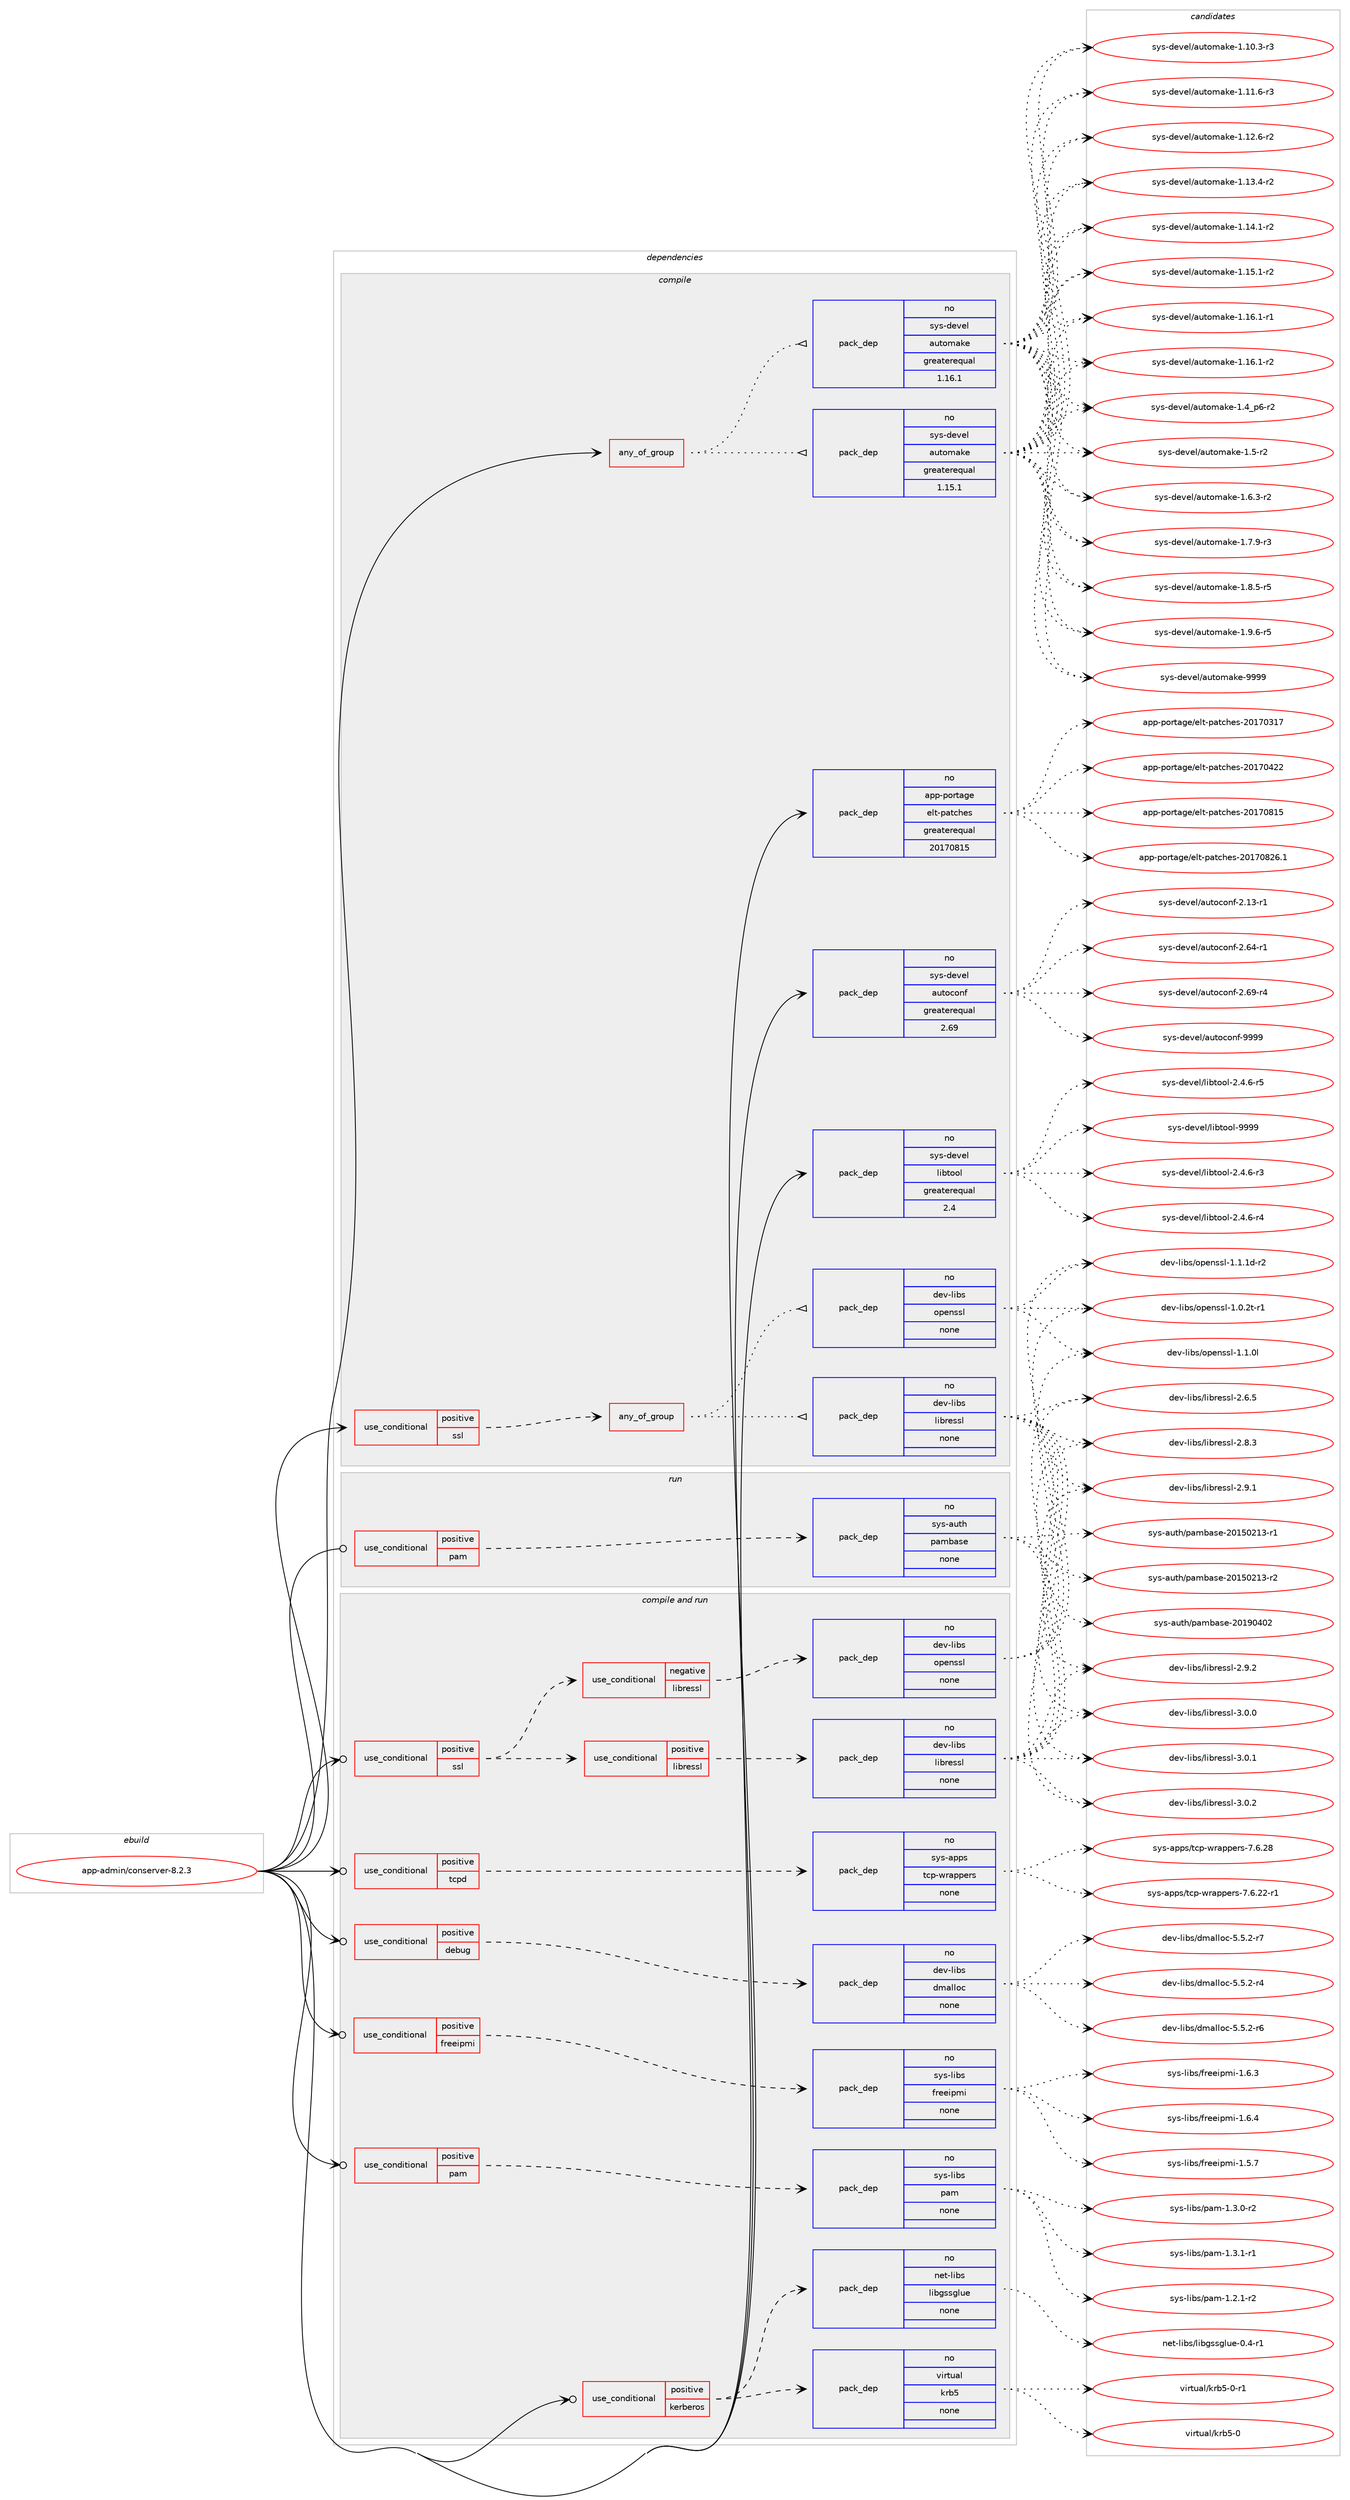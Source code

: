 digraph prolog {

# *************
# Graph options
# *************

newrank=true;
concentrate=true;
compound=true;
graph [rankdir=LR,fontname=Helvetica,fontsize=10,ranksep=1.5];#, ranksep=2.5, nodesep=0.2];
edge  [arrowhead=vee];
node  [fontname=Helvetica,fontsize=10];

# **********
# The ebuild
# **********

subgraph cluster_leftcol {
color=gray;
rank=same;
label=<<i>ebuild</i>>;
id [label="app-admin/conserver-8.2.3", color=red, width=4, href="../app-admin/conserver-8.2.3.svg"];
}

# ****************
# The dependencies
# ****************

subgraph cluster_midcol {
color=gray;
label=<<i>dependencies</i>>;
subgraph cluster_compile {
fillcolor="#eeeeee";
style=filled;
label=<<i>compile</i>>;
subgraph any8179 {
dependency466097 [label=<<TABLE BORDER="0" CELLBORDER="1" CELLSPACING="0" CELLPADDING="4"><TR><TD CELLPADDING="10">any_of_group</TD></TR></TABLE>>, shape=none, color=red];subgraph pack346766 {
dependency466098 [label=<<TABLE BORDER="0" CELLBORDER="1" CELLSPACING="0" CELLPADDING="4" WIDTH="220"><TR><TD ROWSPAN="6" CELLPADDING="30">pack_dep</TD></TR><TR><TD WIDTH="110">no</TD></TR><TR><TD>sys-devel</TD></TR><TR><TD>automake</TD></TR><TR><TD>greaterequal</TD></TR><TR><TD>1.16.1</TD></TR></TABLE>>, shape=none, color=blue];
}
dependency466097:e -> dependency466098:w [weight=20,style="dotted",arrowhead="oinv"];
subgraph pack346767 {
dependency466099 [label=<<TABLE BORDER="0" CELLBORDER="1" CELLSPACING="0" CELLPADDING="4" WIDTH="220"><TR><TD ROWSPAN="6" CELLPADDING="30">pack_dep</TD></TR><TR><TD WIDTH="110">no</TD></TR><TR><TD>sys-devel</TD></TR><TR><TD>automake</TD></TR><TR><TD>greaterequal</TD></TR><TR><TD>1.15.1</TD></TR></TABLE>>, shape=none, color=blue];
}
dependency466097:e -> dependency466099:w [weight=20,style="dotted",arrowhead="oinv"];
}
id:e -> dependency466097:w [weight=20,style="solid",arrowhead="vee"];
subgraph cond110854 {
dependency466100 [label=<<TABLE BORDER="0" CELLBORDER="1" CELLSPACING="0" CELLPADDING="4"><TR><TD ROWSPAN="3" CELLPADDING="10">use_conditional</TD></TR><TR><TD>positive</TD></TR><TR><TD>ssl</TD></TR></TABLE>>, shape=none, color=red];
subgraph any8180 {
dependency466101 [label=<<TABLE BORDER="0" CELLBORDER="1" CELLSPACING="0" CELLPADDING="4"><TR><TD CELLPADDING="10">any_of_group</TD></TR></TABLE>>, shape=none, color=red];subgraph pack346768 {
dependency466102 [label=<<TABLE BORDER="0" CELLBORDER="1" CELLSPACING="0" CELLPADDING="4" WIDTH="220"><TR><TD ROWSPAN="6" CELLPADDING="30">pack_dep</TD></TR><TR><TD WIDTH="110">no</TD></TR><TR><TD>dev-libs</TD></TR><TR><TD>openssl</TD></TR><TR><TD>none</TD></TR><TR><TD></TD></TR></TABLE>>, shape=none, color=blue];
}
dependency466101:e -> dependency466102:w [weight=20,style="dotted",arrowhead="oinv"];
subgraph pack346769 {
dependency466103 [label=<<TABLE BORDER="0" CELLBORDER="1" CELLSPACING="0" CELLPADDING="4" WIDTH="220"><TR><TD ROWSPAN="6" CELLPADDING="30">pack_dep</TD></TR><TR><TD WIDTH="110">no</TD></TR><TR><TD>dev-libs</TD></TR><TR><TD>libressl</TD></TR><TR><TD>none</TD></TR><TR><TD></TD></TR></TABLE>>, shape=none, color=blue];
}
dependency466101:e -> dependency466103:w [weight=20,style="dotted",arrowhead="oinv"];
}
dependency466100:e -> dependency466101:w [weight=20,style="dashed",arrowhead="vee"];
}
id:e -> dependency466100:w [weight=20,style="solid",arrowhead="vee"];
subgraph pack346770 {
dependency466104 [label=<<TABLE BORDER="0" CELLBORDER="1" CELLSPACING="0" CELLPADDING="4" WIDTH="220"><TR><TD ROWSPAN="6" CELLPADDING="30">pack_dep</TD></TR><TR><TD WIDTH="110">no</TD></TR><TR><TD>app-portage</TD></TR><TR><TD>elt-patches</TD></TR><TR><TD>greaterequal</TD></TR><TR><TD>20170815</TD></TR></TABLE>>, shape=none, color=blue];
}
id:e -> dependency466104:w [weight=20,style="solid",arrowhead="vee"];
subgraph pack346771 {
dependency466105 [label=<<TABLE BORDER="0" CELLBORDER="1" CELLSPACING="0" CELLPADDING="4" WIDTH="220"><TR><TD ROWSPAN="6" CELLPADDING="30">pack_dep</TD></TR><TR><TD WIDTH="110">no</TD></TR><TR><TD>sys-devel</TD></TR><TR><TD>autoconf</TD></TR><TR><TD>greaterequal</TD></TR><TR><TD>2.69</TD></TR></TABLE>>, shape=none, color=blue];
}
id:e -> dependency466105:w [weight=20,style="solid",arrowhead="vee"];
subgraph pack346772 {
dependency466106 [label=<<TABLE BORDER="0" CELLBORDER="1" CELLSPACING="0" CELLPADDING="4" WIDTH="220"><TR><TD ROWSPAN="6" CELLPADDING="30">pack_dep</TD></TR><TR><TD WIDTH="110">no</TD></TR><TR><TD>sys-devel</TD></TR><TR><TD>libtool</TD></TR><TR><TD>greaterequal</TD></TR><TR><TD>2.4</TD></TR></TABLE>>, shape=none, color=blue];
}
id:e -> dependency466106:w [weight=20,style="solid",arrowhead="vee"];
}
subgraph cluster_compileandrun {
fillcolor="#eeeeee";
style=filled;
label=<<i>compile and run</i>>;
subgraph cond110855 {
dependency466107 [label=<<TABLE BORDER="0" CELLBORDER="1" CELLSPACING="0" CELLPADDING="4"><TR><TD ROWSPAN="3" CELLPADDING="10">use_conditional</TD></TR><TR><TD>positive</TD></TR><TR><TD>debug</TD></TR></TABLE>>, shape=none, color=red];
subgraph pack346773 {
dependency466108 [label=<<TABLE BORDER="0" CELLBORDER="1" CELLSPACING="0" CELLPADDING="4" WIDTH="220"><TR><TD ROWSPAN="6" CELLPADDING="30">pack_dep</TD></TR><TR><TD WIDTH="110">no</TD></TR><TR><TD>dev-libs</TD></TR><TR><TD>dmalloc</TD></TR><TR><TD>none</TD></TR><TR><TD></TD></TR></TABLE>>, shape=none, color=blue];
}
dependency466107:e -> dependency466108:w [weight=20,style="dashed",arrowhead="vee"];
}
id:e -> dependency466107:w [weight=20,style="solid",arrowhead="odotvee"];
subgraph cond110856 {
dependency466109 [label=<<TABLE BORDER="0" CELLBORDER="1" CELLSPACING="0" CELLPADDING="4"><TR><TD ROWSPAN="3" CELLPADDING="10">use_conditional</TD></TR><TR><TD>positive</TD></TR><TR><TD>freeipmi</TD></TR></TABLE>>, shape=none, color=red];
subgraph pack346774 {
dependency466110 [label=<<TABLE BORDER="0" CELLBORDER="1" CELLSPACING="0" CELLPADDING="4" WIDTH="220"><TR><TD ROWSPAN="6" CELLPADDING="30">pack_dep</TD></TR><TR><TD WIDTH="110">no</TD></TR><TR><TD>sys-libs</TD></TR><TR><TD>freeipmi</TD></TR><TR><TD>none</TD></TR><TR><TD></TD></TR></TABLE>>, shape=none, color=blue];
}
dependency466109:e -> dependency466110:w [weight=20,style="dashed",arrowhead="vee"];
}
id:e -> dependency466109:w [weight=20,style="solid",arrowhead="odotvee"];
subgraph cond110857 {
dependency466111 [label=<<TABLE BORDER="0" CELLBORDER="1" CELLSPACING="0" CELLPADDING="4"><TR><TD ROWSPAN="3" CELLPADDING="10">use_conditional</TD></TR><TR><TD>positive</TD></TR><TR><TD>kerberos</TD></TR></TABLE>>, shape=none, color=red];
subgraph pack346775 {
dependency466112 [label=<<TABLE BORDER="0" CELLBORDER="1" CELLSPACING="0" CELLPADDING="4" WIDTH="220"><TR><TD ROWSPAN="6" CELLPADDING="30">pack_dep</TD></TR><TR><TD WIDTH="110">no</TD></TR><TR><TD>virtual</TD></TR><TR><TD>krb5</TD></TR><TR><TD>none</TD></TR><TR><TD></TD></TR></TABLE>>, shape=none, color=blue];
}
dependency466111:e -> dependency466112:w [weight=20,style="dashed",arrowhead="vee"];
subgraph pack346776 {
dependency466113 [label=<<TABLE BORDER="0" CELLBORDER="1" CELLSPACING="0" CELLPADDING="4" WIDTH="220"><TR><TD ROWSPAN="6" CELLPADDING="30">pack_dep</TD></TR><TR><TD WIDTH="110">no</TD></TR><TR><TD>net-libs</TD></TR><TR><TD>libgssglue</TD></TR><TR><TD>none</TD></TR><TR><TD></TD></TR></TABLE>>, shape=none, color=blue];
}
dependency466111:e -> dependency466113:w [weight=20,style="dashed",arrowhead="vee"];
}
id:e -> dependency466111:w [weight=20,style="solid",arrowhead="odotvee"];
subgraph cond110858 {
dependency466114 [label=<<TABLE BORDER="0" CELLBORDER="1" CELLSPACING="0" CELLPADDING="4"><TR><TD ROWSPAN="3" CELLPADDING="10">use_conditional</TD></TR><TR><TD>positive</TD></TR><TR><TD>pam</TD></TR></TABLE>>, shape=none, color=red];
subgraph pack346777 {
dependency466115 [label=<<TABLE BORDER="0" CELLBORDER="1" CELLSPACING="0" CELLPADDING="4" WIDTH="220"><TR><TD ROWSPAN="6" CELLPADDING="30">pack_dep</TD></TR><TR><TD WIDTH="110">no</TD></TR><TR><TD>sys-libs</TD></TR><TR><TD>pam</TD></TR><TR><TD>none</TD></TR><TR><TD></TD></TR></TABLE>>, shape=none, color=blue];
}
dependency466114:e -> dependency466115:w [weight=20,style="dashed",arrowhead="vee"];
}
id:e -> dependency466114:w [weight=20,style="solid",arrowhead="odotvee"];
subgraph cond110859 {
dependency466116 [label=<<TABLE BORDER="0" CELLBORDER="1" CELLSPACING="0" CELLPADDING="4"><TR><TD ROWSPAN="3" CELLPADDING="10">use_conditional</TD></TR><TR><TD>positive</TD></TR><TR><TD>ssl</TD></TR></TABLE>>, shape=none, color=red];
subgraph cond110860 {
dependency466117 [label=<<TABLE BORDER="0" CELLBORDER="1" CELLSPACING="0" CELLPADDING="4"><TR><TD ROWSPAN="3" CELLPADDING="10">use_conditional</TD></TR><TR><TD>negative</TD></TR><TR><TD>libressl</TD></TR></TABLE>>, shape=none, color=red];
subgraph pack346778 {
dependency466118 [label=<<TABLE BORDER="0" CELLBORDER="1" CELLSPACING="0" CELLPADDING="4" WIDTH="220"><TR><TD ROWSPAN="6" CELLPADDING="30">pack_dep</TD></TR><TR><TD WIDTH="110">no</TD></TR><TR><TD>dev-libs</TD></TR><TR><TD>openssl</TD></TR><TR><TD>none</TD></TR><TR><TD></TD></TR></TABLE>>, shape=none, color=blue];
}
dependency466117:e -> dependency466118:w [weight=20,style="dashed",arrowhead="vee"];
}
dependency466116:e -> dependency466117:w [weight=20,style="dashed",arrowhead="vee"];
subgraph cond110861 {
dependency466119 [label=<<TABLE BORDER="0" CELLBORDER="1" CELLSPACING="0" CELLPADDING="4"><TR><TD ROWSPAN="3" CELLPADDING="10">use_conditional</TD></TR><TR><TD>positive</TD></TR><TR><TD>libressl</TD></TR></TABLE>>, shape=none, color=red];
subgraph pack346779 {
dependency466120 [label=<<TABLE BORDER="0" CELLBORDER="1" CELLSPACING="0" CELLPADDING="4" WIDTH="220"><TR><TD ROWSPAN="6" CELLPADDING="30">pack_dep</TD></TR><TR><TD WIDTH="110">no</TD></TR><TR><TD>dev-libs</TD></TR><TR><TD>libressl</TD></TR><TR><TD>none</TD></TR><TR><TD></TD></TR></TABLE>>, shape=none, color=blue];
}
dependency466119:e -> dependency466120:w [weight=20,style="dashed",arrowhead="vee"];
}
dependency466116:e -> dependency466119:w [weight=20,style="dashed",arrowhead="vee"];
}
id:e -> dependency466116:w [weight=20,style="solid",arrowhead="odotvee"];
subgraph cond110862 {
dependency466121 [label=<<TABLE BORDER="0" CELLBORDER="1" CELLSPACING="0" CELLPADDING="4"><TR><TD ROWSPAN="3" CELLPADDING="10">use_conditional</TD></TR><TR><TD>positive</TD></TR><TR><TD>tcpd</TD></TR></TABLE>>, shape=none, color=red];
subgraph pack346780 {
dependency466122 [label=<<TABLE BORDER="0" CELLBORDER="1" CELLSPACING="0" CELLPADDING="4" WIDTH="220"><TR><TD ROWSPAN="6" CELLPADDING="30">pack_dep</TD></TR><TR><TD WIDTH="110">no</TD></TR><TR><TD>sys-apps</TD></TR><TR><TD>tcp-wrappers</TD></TR><TR><TD>none</TD></TR><TR><TD></TD></TR></TABLE>>, shape=none, color=blue];
}
dependency466121:e -> dependency466122:w [weight=20,style="dashed",arrowhead="vee"];
}
id:e -> dependency466121:w [weight=20,style="solid",arrowhead="odotvee"];
}
subgraph cluster_run {
fillcolor="#eeeeee";
style=filled;
label=<<i>run</i>>;
subgraph cond110863 {
dependency466123 [label=<<TABLE BORDER="0" CELLBORDER="1" CELLSPACING="0" CELLPADDING="4"><TR><TD ROWSPAN="3" CELLPADDING="10">use_conditional</TD></TR><TR><TD>positive</TD></TR><TR><TD>pam</TD></TR></TABLE>>, shape=none, color=red];
subgraph pack346781 {
dependency466124 [label=<<TABLE BORDER="0" CELLBORDER="1" CELLSPACING="0" CELLPADDING="4" WIDTH="220"><TR><TD ROWSPAN="6" CELLPADDING="30">pack_dep</TD></TR><TR><TD WIDTH="110">no</TD></TR><TR><TD>sys-auth</TD></TR><TR><TD>pambase</TD></TR><TR><TD>none</TD></TR><TR><TD></TD></TR></TABLE>>, shape=none, color=blue];
}
dependency466123:e -> dependency466124:w [weight=20,style="dashed",arrowhead="vee"];
}
id:e -> dependency466123:w [weight=20,style="solid",arrowhead="odot"];
}
}

# **************
# The candidates
# **************

subgraph cluster_choices {
rank=same;
color=gray;
label=<<i>candidates</i>>;

subgraph choice346766 {
color=black;
nodesep=1;
choice11512111545100101118101108479711711611110997107101454946494846514511451 [label="sys-devel/automake-1.10.3-r3", color=red, width=4,href="../sys-devel/automake-1.10.3-r3.svg"];
choice11512111545100101118101108479711711611110997107101454946494946544511451 [label="sys-devel/automake-1.11.6-r3", color=red, width=4,href="../sys-devel/automake-1.11.6-r3.svg"];
choice11512111545100101118101108479711711611110997107101454946495046544511450 [label="sys-devel/automake-1.12.6-r2", color=red, width=4,href="../sys-devel/automake-1.12.6-r2.svg"];
choice11512111545100101118101108479711711611110997107101454946495146524511450 [label="sys-devel/automake-1.13.4-r2", color=red, width=4,href="../sys-devel/automake-1.13.4-r2.svg"];
choice11512111545100101118101108479711711611110997107101454946495246494511450 [label="sys-devel/automake-1.14.1-r2", color=red, width=4,href="../sys-devel/automake-1.14.1-r2.svg"];
choice11512111545100101118101108479711711611110997107101454946495346494511450 [label="sys-devel/automake-1.15.1-r2", color=red, width=4,href="../sys-devel/automake-1.15.1-r2.svg"];
choice11512111545100101118101108479711711611110997107101454946495446494511449 [label="sys-devel/automake-1.16.1-r1", color=red, width=4,href="../sys-devel/automake-1.16.1-r1.svg"];
choice11512111545100101118101108479711711611110997107101454946495446494511450 [label="sys-devel/automake-1.16.1-r2", color=red, width=4,href="../sys-devel/automake-1.16.1-r2.svg"];
choice115121115451001011181011084797117116111109971071014549465295112544511450 [label="sys-devel/automake-1.4_p6-r2", color=red, width=4,href="../sys-devel/automake-1.4_p6-r2.svg"];
choice11512111545100101118101108479711711611110997107101454946534511450 [label="sys-devel/automake-1.5-r2", color=red, width=4,href="../sys-devel/automake-1.5-r2.svg"];
choice115121115451001011181011084797117116111109971071014549465446514511450 [label="sys-devel/automake-1.6.3-r2", color=red, width=4,href="../sys-devel/automake-1.6.3-r2.svg"];
choice115121115451001011181011084797117116111109971071014549465546574511451 [label="sys-devel/automake-1.7.9-r3", color=red, width=4,href="../sys-devel/automake-1.7.9-r3.svg"];
choice115121115451001011181011084797117116111109971071014549465646534511453 [label="sys-devel/automake-1.8.5-r5", color=red, width=4,href="../sys-devel/automake-1.8.5-r5.svg"];
choice115121115451001011181011084797117116111109971071014549465746544511453 [label="sys-devel/automake-1.9.6-r5", color=red, width=4,href="../sys-devel/automake-1.9.6-r5.svg"];
choice115121115451001011181011084797117116111109971071014557575757 [label="sys-devel/automake-9999", color=red, width=4,href="../sys-devel/automake-9999.svg"];
dependency466098:e -> choice11512111545100101118101108479711711611110997107101454946494846514511451:w [style=dotted,weight="100"];
dependency466098:e -> choice11512111545100101118101108479711711611110997107101454946494946544511451:w [style=dotted,weight="100"];
dependency466098:e -> choice11512111545100101118101108479711711611110997107101454946495046544511450:w [style=dotted,weight="100"];
dependency466098:e -> choice11512111545100101118101108479711711611110997107101454946495146524511450:w [style=dotted,weight="100"];
dependency466098:e -> choice11512111545100101118101108479711711611110997107101454946495246494511450:w [style=dotted,weight="100"];
dependency466098:e -> choice11512111545100101118101108479711711611110997107101454946495346494511450:w [style=dotted,weight="100"];
dependency466098:e -> choice11512111545100101118101108479711711611110997107101454946495446494511449:w [style=dotted,weight="100"];
dependency466098:e -> choice11512111545100101118101108479711711611110997107101454946495446494511450:w [style=dotted,weight="100"];
dependency466098:e -> choice115121115451001011181011084797117116111109971071014549465295112544511450:w [style=dotted,weight="100"];
dependency466098:e -> choice11512111545100101118101108479711711611110997107101454946534511450:w [style=dotted,weight="100"];
dependency466098:e -> choice115121115451001011181011084797117116111109971071014549465446514511450:w [style=dotted,weight="100"];
dependency466098:e -> choice115121115451001011181011084797117116111109971071014549465546574511451:w [style=dotted,weight="100"];
dependency466098:e -> choice115121115451001011181011084797117116111109971071014549465646534511453:w [style=dotted,weight="100"];
dependency466098:e -> choice115121115451001011181011084797117116111109971071014549465746544511453:w [style=dotted,weight="100"];
dependency466098:e -> choice115121115451001011181011084797117116111109971071014557575757:w [style=dotted,weight="100"];
}
subgraph choice346767 {
color=black;
nodesep=1;
choice11512111545100101118101108479711711611110997107101454946494846514511451 [label="sys-devel/automake-1.10.3-r3", color=red, width=4,href="../sys-devel/automake-1.10.3-r3.svg"];
choice11512111545100101118101108479711711611110997107101454946494946544511451 [label="sys-devel/automake-1.11.6-r3", color=red, width=4,href="../sys-devel/automake-1.11.6-r3.svg"];
choice11512111545100101118101108479711711611110997107101454946495046544511450 [label="sys-devel/automake-1.12.6-r2", color=red, width=4,href="../sys-devel/automake-1.12.6-r2.svg"];
choice11512111545100101118101108479711711611110997107101454946495146524511450 [label="sys-devel/automake-1.13.4-r2", color=red, width=4,href="../sys-devel/automake-1.13.4-r2.svg"];
choice11512111545100101118101108479711711611110997107101454946495246494511450 [label="sys-devel/automake-1.14.1-r2", color=red, width=4,href="../sys-devel/automake-1.14.1-r2.svg"];
choice11512111545100101118101108479711711611110997107101454946495346494511450 [label="sys-devel/automake-1.15.1-r2", color=red, width=4,href="../sys-devel/automake-1.15.1-r2.svg"];
choice11512111545100101118101108479711711611110997107101454946495446494511449 [label="sys-devel/automake-1.16.1-r1", color=red, width=4,href="../sys-devel/automake-1.16.1-r1.svg"];
choice11512111545100101118101108479711711611110997107101454946495446494511450 [label="sys-devel/automake-1.16.1-r2", color=red, width=4,href="../sys-devel/automake-1.16.1-r2.svg"];
choice115121115451001011181011084797117116111109971071014549465295112544511450 [label="sys-devel/automake-1.4_p6-r2", color=red, width=4,href="../sys-devel/automake-1.4_p6-r2.svg"];
choice11512111545100101118101108479711711611110997107101454946534511450 [label="sys-devel/automake-1.5-r2", color=red, width=4,href="../sys-devel/automake-1.5-r2.svg"];
choice115121115451001011181011084797117116111109971071014549465446514511450 [label="sys-devel/automake-1.6.3-r2", color=red, width=4,href="../sys-devel/automake-1.6.3-r2.svg"];
choice115121115451001011181011084797117116111109971071014549465546574511451 [label="sys-devel/automake-1.7.9-r3", color=red, width=4,href="../sys-devel/automake-1.7.9-r3.svg"];
choice115121115451001011181011084797117116111109971071014549465646534511453 [label="sys-devel/automake-1.8.5-r5", color=red, width=4,href="../sys-devel/automake-1.8.5-r5.svg"];
choice115121115451001011181011084797117116111109971071014549465746544511453 [label="sys-devel/automake-1.9.6-r5", color=red, width=4,href="../sys-devel/automake-1.9.6-r5.svg"];
choice115121115451001011181011084797117116111109971071014557575757 [label="sys-devel/automake-9999", color=red, width=4,href="../sys-devel/automake-9999.svg"];
dependency466099:e -> choice11512111545100101118101108479711711611110997107101454946494846514511451:w [style=dotted,weight="100"];
dependency466099:e -> choice11512111545100101118101108479711711611110997107101454946494946544511451:w [style=dotted,weight="100"];
dependency466099:e -> choice11512111545100101118101108479711711611110997107101454946495046544511450:w [style=dotted,weight="100"];
dependency466099:e -> choice11512111545100101118101108479711711611110997107101454946495146524511450:w [style=dotted,weight="100"];
dependency466099:e -> choice11512111545100101118101108479711711611110997107101454946495246494511450:w [style=dotted,weight="100"];
dependency466099:e -> choice11512111545100101118101108479711711611110997107101454946495346494511450:w [style=dotted,weight="100"];
dependency466099:e -> choice11512111545100101118101108479711711611110997107101454946495446494511449:w [style=dotted,weight="100"];
dependency466099:e -> choice11512111545100101118101108479711711611110997107101454946495446494511450:w [style=dotted,weight="100"];
dependency466099:e -> choice115121115451001011181011084797117116111109971071014549465295112544511450:w [style=dotted,weight="100"];
dependency466099:e -> choice11512111545100101118101108479711711611110997107101454946534511450:w [style=dotted,weight="100"];
dependency466099:e -> choice115121115451001011181011084797117116111109971071014549465446514511450:w [style=dotted,weight="100"];
dependency466099:e -> choice115121115451001011181011084797117116111109971071014549465546574511451:w [style=dotted,weight="100"];
dependency466099:e -> choice115121115451001011181011084797117116111109971071014549465646534511453:w [style=dotted,weight="100"];
dependency466099:e -> choice115121115451001011181011084797117116111109971071014549465746544511453:w [style=dotted,weight="100"];
dependency466099:e -> choice115121115451001011181011084797117116111109971071014557575757:w [style=dotted,weight="100"];
}
subgraph choice346768 {
color=black;
nodesep=1;
choice1001011184510810598115471111121011101151151084549464846501164511449 [label="dev-libs/openssl-1.0.2t-r1", color=red, width=4,href="../dev-libs/openssl-1.0.2t-r1.svg"];
choice100101118451081059811547111112101110115115108454946494648108 [label="dev-libs/openssl-1.1.0l", color=red, width=4,href="../dev-libs/openssl-1.1.0l.svg"];
choice1001011184510810598115471111121011101151151084549464946491004511450 [label="dev-libs/openssl-1.1.1d-r2", color=red, width=4,href="../dev-libs/openssl-1.1.1d-r2.svg"];
dependency466102:e -> choice1001011184510810598115471111121011101151151084549464846501164511449:w [style=dotted,weight="100"];
dependency466102:e -> choice100101118451081059811547111112101110115115108454946494648108:w [style=dotted,weight="100"];
dependency466102:e -> choice1001011184510810598115471111121011101151151084549464946491004511450:w [style=dotted,weight="100"];
}
subgraph choice346769 {
color=black;
nodesep=1;
choice10010111845108105981154710810598114101115115108455046544653 [label="dev-libs/libressl-2.6.5", color=red, width=4,href="../dev-libs/libressl-2.6.5.svg"];
choice10010111845108105981154710810598114101115115108455046564651 [label="dev-libs/libressl-2.8.3", color=red, width=4,href="../dev-libs/libressl-2.8.3.svg"];
choice10010111845108105981154710810598114101115115108455046574649 [label="dev-libs/libressl-2.9.1", color=red, width=4,href="../dev-libs/libressl-2.9.1.svg"];
choice10010111845108105981154710810598114101115115108455046574650 [label="dev-libs/libressl-2.9.2", color=red, width=4,href="../dev-libs/libressl-2.9.2.svg"];
choice10010111845108105981154710810598114101115115108455146484648 [label="dev-libs/libressl-3.0.0", color=red, width=4,href="../dev-libs/libressl-3.0.0.svg"];
choice10010111845108105981154710810598114101115115108455146484649 [label="dev-libs/libressl-3.0.1", color=red, width=4,href="../dev-libs/libressl-3.0.1.svg"];
choice10010111845108105981154710810598114101115115108455146484650 [label="dev-libs/libressl-3.0.2", color=red, width=4,href="../dev-libs/libressl-3.0.2.svg"];
dependency466103:e -> choice10010111845108105981154710810598114101115115108455046544653:w [style=dotted,weight="100"];
dependency466103:e -> choice10010111845108105981154710810598114101115115108455046564651:w [style=dotted,weight="100"];
dependency466103:e -> choice10010111845108105981154710810598114101115115108455046574649:w [style=dotted,weight="100"];
dependency466103:e -> choice10010111845108105981154710810598114101115115108455046574650:w [style=dotted,weight="100"];
dependency466103:e -> choice10010111845108105981154710810598114101115115108455146484648:w [style=dotted,weight="100"];
dependency466103:e -> choice10010111845108105981154710810598114101115115108455146484649:w [style=dotted,weight="100"];
dependency466103:e -> choice10010111845108105981154710810598114101115115108455146484650:w [style=dotted,weight="100"];
}
subgraph choice346770 {
color=black;
nodesep=1;
choice97112112451121111141169710310147101108116451129711699104101115455048495548514955 [label="app-portage/elt-patches-20170317", color=red, width=4,href="../app-portage/elt-patches-20170317.svg"];
choice97112112451121111141169710310147101108116451129711699104101115455048495548525050 [label="app-portage/elt-patches-20170422", color=red, width=4,href="../app-portage/elt-patches-20170422.svg"];
choice97112112451121111141169710310147101108116451129711699104101115455048495548564953 [label="app-portage/elt-patches-20170815", color=red, width=4,href="../app-portage/elt-patches-20170815.svg"];
choice971121124511211111411697103101471011081164511297116991041011154550484955485650544649 [label="app-portage/elt-patches-20170826.1", color=red, width=4,href="../app-portage/elt-patches-20170826.1.svg"];
dependency466104:e -> choice97112112451121111141169710310147101108116451129711699104101115455048495548514955:w [style=dotted,weight="100"];
dependency466104:e -> choice97112112451121111141169710310147101108116451129711699104101115455048495548525050:w [style=dotted,weight="100"];
dependency466104:e -> choice97112112451121111141169710310147101108116451129711699104101115455048495548564953:w [style=dotted,weight="100"];
dependency466104:e -> choice971121124511211111411697103101471011081164511297116991041011154550484955485650544649:w [style=dotted,weight="100"];
}
subgraph choice346771 {
color=black;
nodesep=1;
choice1151211154510010111810110847971171161119911111010245504649514511449 [label="sys-devel/autoconf-2.13-r1", color=red, width=4,href="../sys-devel/autoconf-2.13-r1.svg"];
choice1151211154510010111810110847971171161119911111010245504654524511449 [label="sys-devel/autoconf-2.64-r1", color=red, width=4,href="../sys-devel/autoconf-2.64-r1.svg"];
choice1151211154510010111810110847971171161119911111010245504654574511452 [label="sys-devel/autoconf-2.69-r4", color=red, width=4,href="../sys-devel/autoconf-2.69-r4.svg"];
choice115121115451001011181011084797117116111991111101024557575757 [label="sys-devel/autoconf-9999", color=red, width=4,href="../sys-devel/autoconf-9999.svg"];
dependency466105:e -> choice1151211154510010111810110847971171161119911111010245504649514511449:w [style=dotted,weight="100"];
dependency466105:e -> choice1151211154510010111810110847971171161119911111010245504654524511449:w [style=dotted,weight="100"];
dependency466105:e -> choice1151211154510010111810110847971171161119911111010245504654574511452:w [style=dotted,weight="100"];
dependency466105:e -> choice115121115451001011181011084797117116111991111101024557575757:w [style=dotted,weight="100"];
}
subgraph choice346772 {
color=black;
nodesep=1;
choice1151211154510010111810110847108105981161111111084550465246544511451 [label="sys-devel/libtool-2.4.6-r3", color=red, width=4,href="../sys-devel/libtool-2.4.6-r3.svg"];
choice1151211154510010111810110847108105981161111111084550465246544511452 [label="sys-devel/libtool-2.4.6-r4", color=red, width=4,href="../sys-devel/libtool-2.4.6-r4.svg"];
choice1151211154510010111810110847108105981161111111084550465246544511453 [label="sys-devel/libtool-2.4.6-r5", color=red, width=4,href="../sys-devel/libtool-2.4.6-r5.svg"];
choice1151211154510010111810110847108105981161111111084557575757 [label="sys-devel/libtool-9999", color=red, width=4,href="../sys-devel/libtool-9999.svg"];
dependency466106:e -> choice1151211154510010111810110847108105981161111111084550465246544511451:w [style=dotted,weight="100"];
dependency466106:e -> choice1151211154510010111810110847108105981161111111084550465246544511452:w [style=dotted,weight="100"];
dependency466106:e -> choice1151211154510010111810110847108105981161111111084550465246544511453:w [style=dotted,weight="100"];
dependency466106:e -> choice1151211154510010111810110847108105981161111111084557575757:w [style=dotted,weight="100"];
}
subgraph choice346773 {
color=black;
nodesep=1;
choice10010111845108105981154710010997108108111994553465346504511452 [label="dev-libs/dmalloc-5.5.2-r4", color=red, width=4,href="../dev-libs/dmalloc-5.5.2-r4.svg"];
choice10010111845108105981154710010997108108111994553465346504511454 [label="dev-libs/dmalloc-5.5.2-r6", color=red, width=4,href="../dev-libs/dmalloc-5.5.2-r6.svg"];
choice10010111845108105981154710010997108108111994553465346504511455 [label="dev-libs/dmalloc-5.5.2-r7", color=red, width=4,href="../dev-libs/dmalloc-5.5.2-r7.svg"];
dependency466108:e -> choice10010111845108105981154710010997108108111994553465346504511452:w [style=dotted,weight="100"];
dependency466108:e -> choice10010111845108105981154710010997108108111994553465346504511454:w [style=dotted,weight="100"];
dependency466108:e -> choice10010111845108105981154710010997108108111994553465346504511455:w [style=dotted,weight="100"];
}
subgraph choice346774 {
color=black;
nodesep=1;
choice115121115451081059811547102114101101105112109105454946534655 [label="sys-libs/freeipmi-1.5.7", color=red, width=4,href="../sys-libs/freeipmi-1.5.7.svg"];
choice115121115451081059811547102114101101105112109105454946544651 [label="sys-libs/freeipmi-1.6.3", color=red, width=4,href="../sys-libs/freeipmi-1.6.3.svg"];
choice115121115451081059811547102114101101105112109105454946544652 [label="sys-libs/freeipmi-1.6.4", color=red, width=4,href="../sys-libs/freeipmi-1.6.4.svg"];
dependency466110:e -> choice115121115451081059811547102114101101105112109105454946534655:w [style=dotted,weight="100"];
dependency466110:e -> choice115121115451081059811547102114101101105112109105454946544651:w [style=dotted,weight="100"];
dependency466110:e -> choice115121115451081059811547102114101101105112109105454946544652:w [style=dotted,weight="100"];
}
subgraph choice346775 {
color=black;
nodesep=1;
choice118105114116117971084710711498534548 [label="virtual/krb5-0", color=red, width=4,href="../virtual/krb5-0.svg"];
choice1181051141161179710847107114985345484511449 [label="virtual/krb5-0-r1", color=red, width=4,href="../virtual/krb5-0-r1.svg"];
dependency466112:e -> choice118105114116117971084710711498534548:w [style=dotted,weight="100"];
dependency466112:e -> choice1181051141161179710847107114985345484511449:w [style=dotted,weight="100"];
}
subgraph choice346776 {
color=black;
nodesep=1;
choice11010111645108105981154710810598103115115103108117101454846524511449 [label="net-libs/libgssglue-0.4-r1", color=red, width=4,href="../net-libs/libgssglue-0.4-r1.svg"];
dependency466113:e -> choice11010111645108105981154710810598103115115103108117101454846524511449:w [style=dotted,weight="100"];
}
subgraph choice346777 {
color=black;
nodesep=1;
choice115121115451081059811547112971094549465046494511450 [label="sys-libs/pam-1.2.1-r2", color=red, width=4,href="../sys-libs/pam-1.2.1-r2.svg"];
choice115121115451081059811547112971094549465146484511450 [label="sys-libs/pam-1.3.0-r2", color=red, width=4,href="../sys-libs/pam-1.3.0-r2.svg"];
choice115121115451081059811547112971094549465146494511449 [label="sys-libs/pam-1.3.1-r1", color=red, width=4,href="../sys-libs/pam-1.3.1-r1.svg"];
dependency466115:e -> choice115121115451081059811547112971094549465046494511450:w [style=dotted,weight="100"];
dependency466115:e -> choice115121115451081059811547112971094549465146484511450:w [style=dotted,weight="100"];
dependency466115:e -> choice115121115451081059811547112971094549465146494511449:w [style=dotted,weight="100"];
}
subgraph choice346778 {
color=black;
nodesep=1;
choice1001011184510810598115471111121011101151151084549464846501164511449 [label="dev-libs/openssl-1.0.2t-r1", color=red, width=4,href="../dev-libs/openssl-1.0.2t-r1.svg"];
choice100101118451081059811547111112101110115115108454946494648108 [label="dev-libs/openssl-1.1.0l", color=red, width=4,href="../dev-libs/openssl-1.1.0l.svg"];
choice1001011184510810598115471111121011101151151084549464946491004511450 [label="dev-libs/openssl-1.1.1d-r2", color=red, width=4,href="../dev-libs/openssl-1.1.1d-r2.svg"];
dependency466118:e -> choice1001011184510810598115471111121011101151151084549464846501164511449:w [style=dotted,weight="100"];
dependency466118:e -> choice100101118451081059811547111112101110115115108454946494648108:w [style=dotted,weight="100"];
dependency466118:e -> choice1001011184510810598115471111121011101151151084549464946491004511450:w [style=dotted,weight="100"];
}
subgraph choice346779 {
color=black;
nodesep=1;
choice10010111845108105981154710810598114101115115108455046544653 [label="dev-libs/libressl-2.6.5", color=red, width=4,href="../dev-libs/libressl-2.6.5.svg"];
choice10010111845108105981154710810598114101115115108455046564651 [label="dev-libs/libressl-2.8.3", color=red, width=4,href="../dev-libs/libressl-2.8.3.svg"];
choice10010111845108105981154710810598114101115115108455046574649 [label="dev-libs/libressl-2.9.1", color=red, width=4,href="../dev-libs/libressl-2.9.1.svg"];
choice10010111845108105981154710810598114101115115108455046574650 [label="dev-libs/libressl-2.9.2", color=red, width=4,href="../dev-libs/libressl-2.9.2.svg"];
choice10010111845108105981154710810598114101115115108455146484648 [label="dev-libs/libressl-3.0.0", color=red, width=4,href="../dev-libs/libressl-3.0.0.svg"];
choice10010111845108105981154710810598114101115115108455146484649 [label="dev-libs/libressl-3.0.1", color=red, width=4,href="../dev-libs/libressl-3.0.1.svg"];
choice10010111845108105981154710810598114101115115108455146484650 [label="dev-libs/libressl-3.0.2", color=red, width=4,href="../dev-libs/libressl-3.0.2.svg"];
dependency466120:e -> choice10010111845108105981154710810598114101115115108455046544653:w [style=dotted,weight="100"];
dependency466120:e -> choice10010111845108105981154710810598114101115115108455046564651:w [style=dotted,weight="100"];
dependency466120:e -> choice10010111845108105981154710810598114101115115108455046574649:w [style=dotted,weight="100"];
dependency466120:e -> choice10010111845108105981154710810598114101115115108455046574650:w [style=dotted,weight="100"];
dependency466120:e -> choice10010111845108105981154710810598114101115115108455146484648:w [style=dotted,weight="100"];
dependency466120:e -> choice10010111845108105981154710810598114101115115108455146484649:w [style=dotted,weight="100"];
dependency466120:e -> choice10010111845108105981154710810598114101115115108455146484650:w [style=dotted,weight="100"];
}
subgraph choice346780 {
color=black;
nodesep=1;
choice115121115459711211211547116991124511911497112112101114115455546544650504511449 [label="sys-apps/tcp-wrappers-7.6.22-r1", color=red, width=4,href="../sys-apps/tcp-wrappers-7.6.22-r1.svg"];
choice11512111545971121121154711699112451191149711211210111411545554654465056 [label="sys-apps/tcp-wrappers-7.6.28", color=red, width=4,href="../sys-apps/tcp-wrappers-7.6.28.svg"];
dependency466122:e -> choice115121115459711211211547116991124511911497112112101114115455546544650504511449:w [style=dotted,weight="100"];
dependency466122:e -> choice11512111545971121121154711699112451191149711211210111411545554654465056:w [style=dotted,weight="100"];
}
subgraph choice346781 {
color=black;
nodesep=1;
choice1151211154597117116104471129710998971151014550484953485049514511449 [label="sys-auth/pambase-20150213-r1", color=red, width=4,href="../sys-auth/pambase-20150213-r1.svg"];
choice1151211154597117116104471129710998971151014550484953485049514511450 [label="sys-auth/pambase-20150213-r2", color=red, width=4,href="../sys-auth/pambase-20150213-r2.svg"];
choice115121115459711711610447112971099897115101455048495748524850 [label="sys-auth/pambase-20190402", color=red, width=4,href="../sys-auth/pambase-20190402.svg"];
dependency466124:e -> choice1151211154597117116104471129710998971151014550484953485049514511449:w [style=dotted,weight="100"];
dependency466124:e -> choice1151211154597117116104471129710998971151014550484953485049514511450:w [style=dotted,weight="100"];
dependency466124:e -> choice115121115459711711610447112971099897115101455048495748524850:w [style=dotted,weight="100"];
}
}

}
